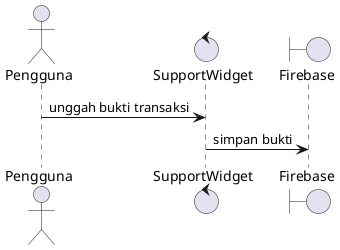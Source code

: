 @startuml
actor Pengguna
control SupportWidget
boundary Firebase

Pengguna -> SupportWidget: unggah bukti transaksi
SupportWidget -> Firebase: simpan bukti
@enduml
